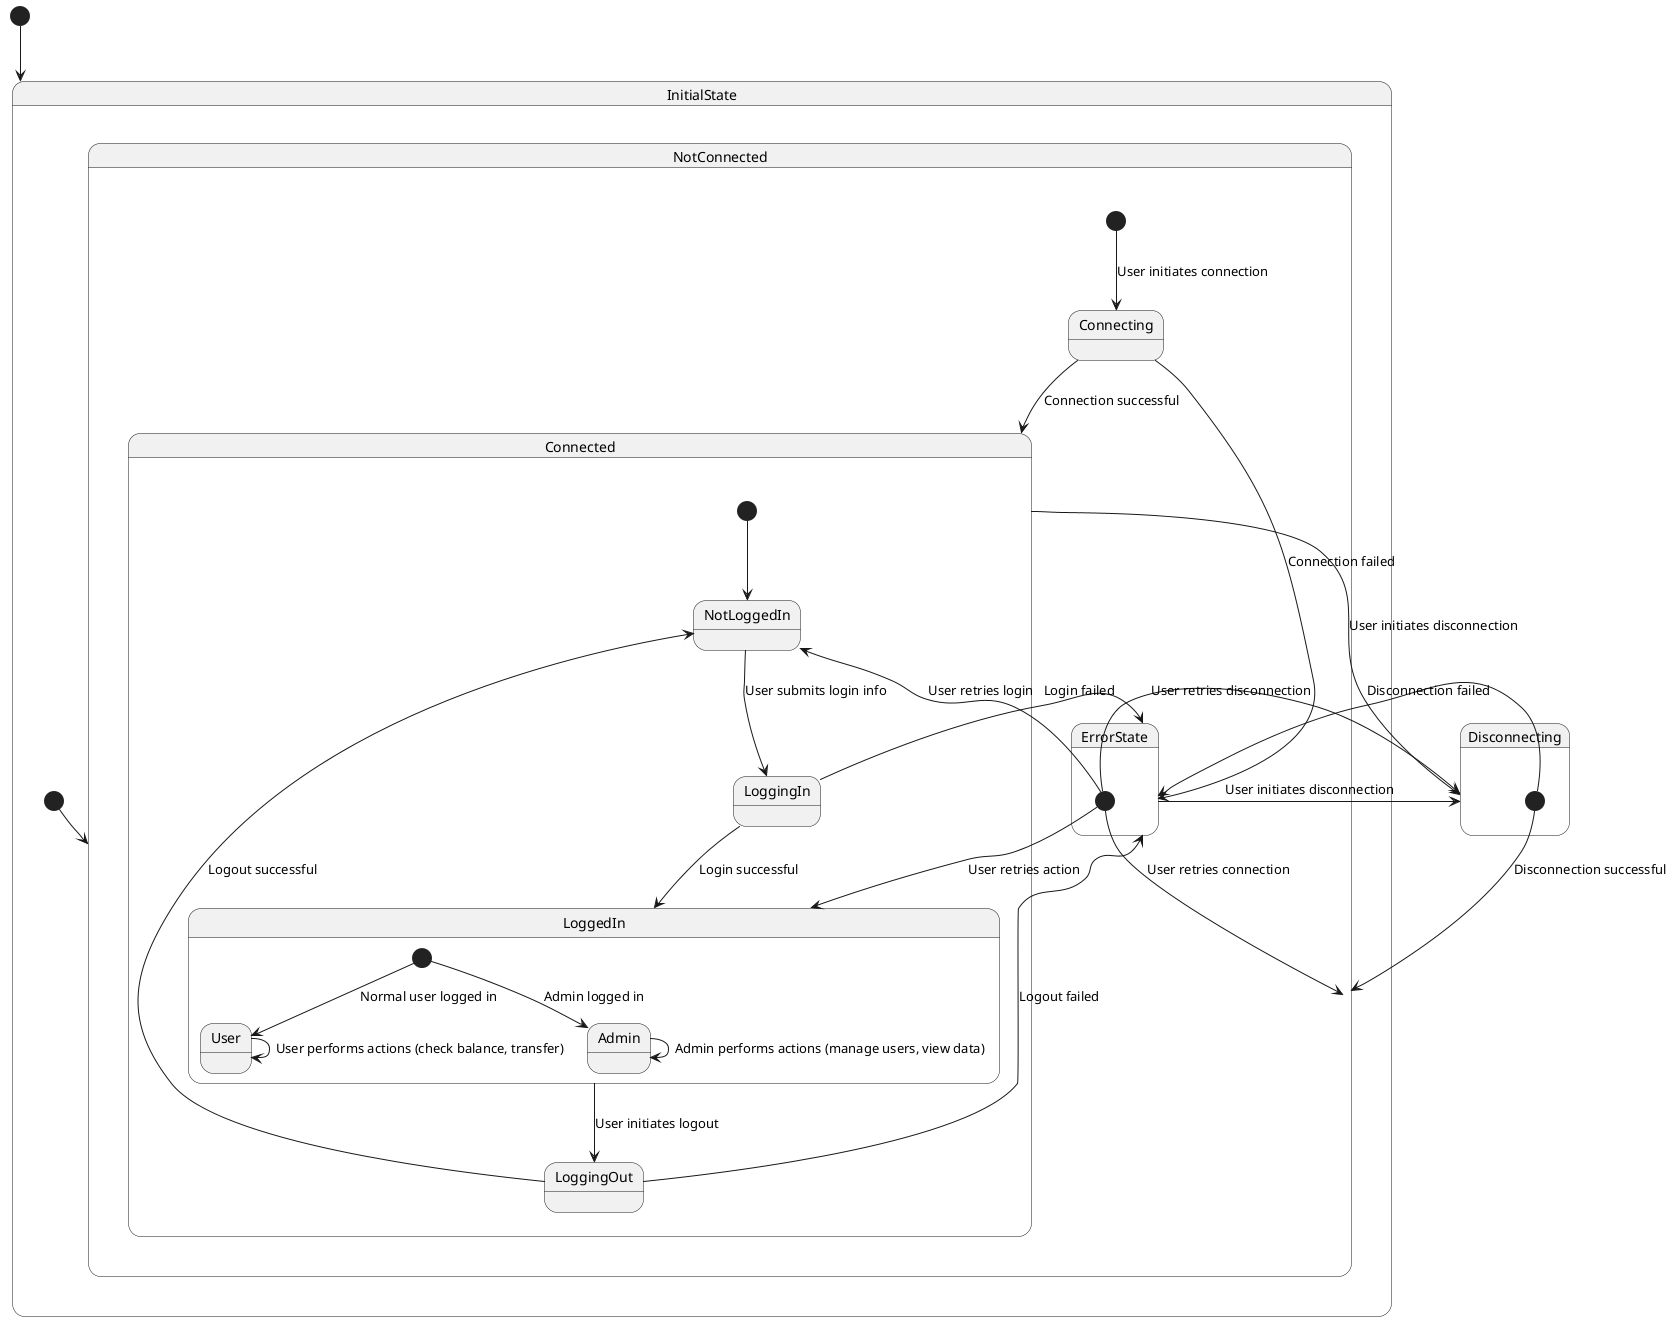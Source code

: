 @startuml
[*] --> InitialState

state InitialState {
    [*] --> NotConnected
}

state NotConnected {
    [*] --> Connecting : User initiates connection
    Connecting --> Connected : Connection successful
    Connecting --> ErrorState : Connection failed
}

state Connected {
    [*] --> NotLoggedIn
    NotLoggedIn --> LoggingIn : User submits login info
    LoggingIn --> LoggedIn : Login successful
    LoggingIn --> ErrorState : Login failed

    state LoggedIn {
        [*] --> User : Normal user logged in
        User --> User : User performs actions (check balance, transfer)

        [*] --> Admin : Admin logged in
        Admin --> Admin : Admin performs actions (manage users, view data)
    }

    LoggedIn --> LoggingOut : User initiates logout
    LoggingOut --> NotLoggedIn : Logout successful
    LoggingOut --> ErrorState : Logout failed
}

state Disconnecting {
    [*] --> NotConnected : Disconnection successful
    [*] --> ErrorState : Disconnection failed
}

state ErrorState {
    [*] --> NotConnected : User retries connection
    [*] --> NotLoggedIn : User retries login
    [*] --> LoggedIn : User retries action
    [*] --> Disconnecting : User retries disconnection
}

Connected --> Disconnecting : User initiates disconnection
ErrorState --> Disconnecting : User initiates disconnection

@enduml
